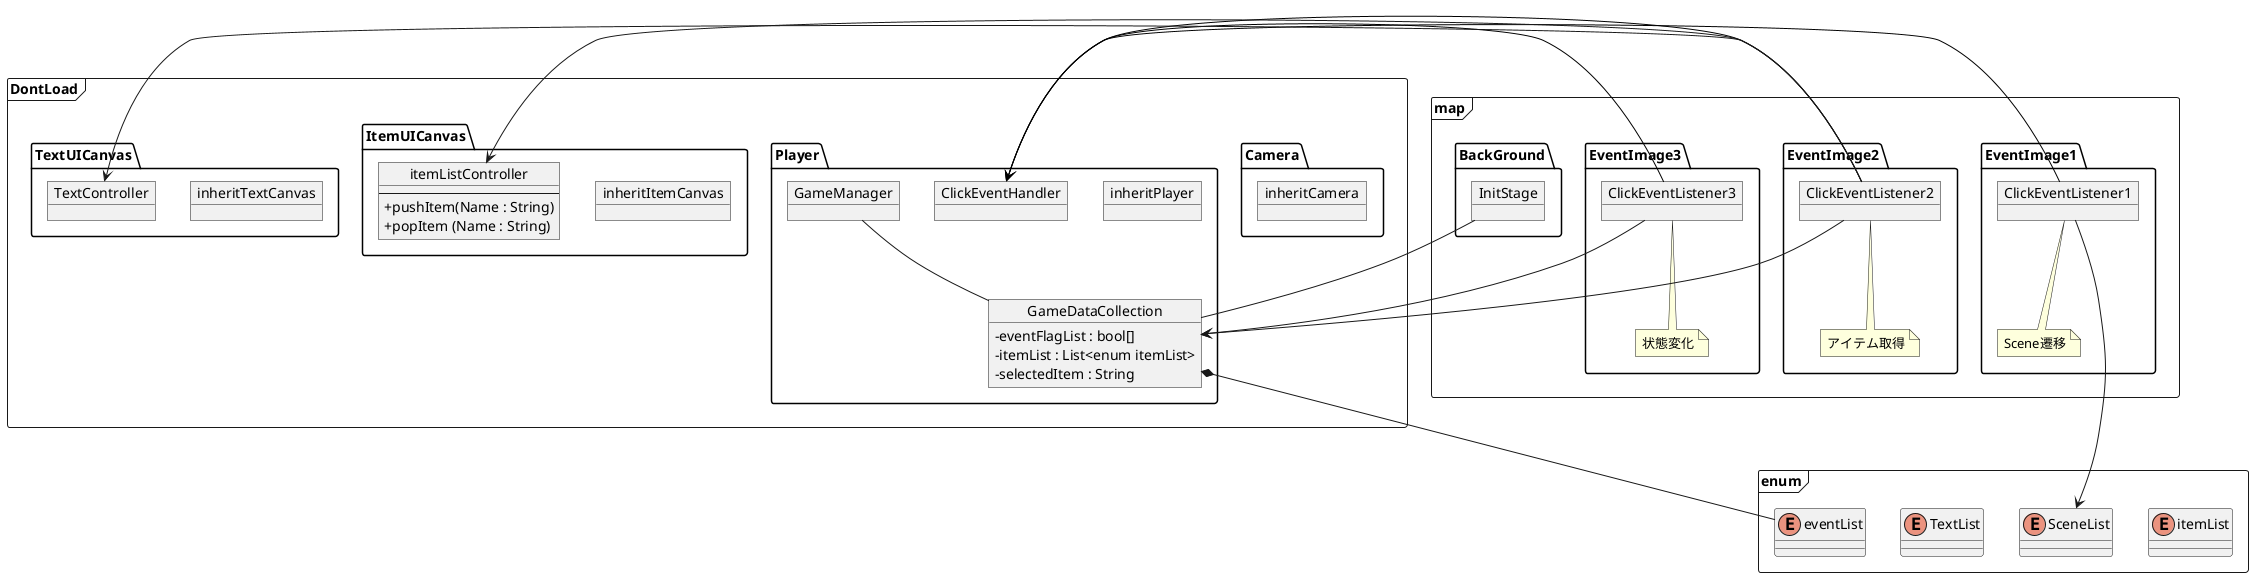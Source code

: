 @startuml
skinparam classAttributeIconSize 0
    frame DontLoad{
        package Camera {
            object inheritCamera
        }
        package Player {
            object inheritPlayer
            object ClickEventHandler
            object GameDataCollection{
                - eventFlagList : bool[] 
                - itemList : List<enum itemList> 
                - selectedItem : String
            }
            object GameManager
        }
        'アイテムUI
        package ItemUICanvas{
            object inheritItemCanvas
            object itemListController{
                --
                + pushItem(Name : String)
                + popItem (Name : String)
            }
        }

        package TextUICanvas{
            object inheritTextCanvas
            object TextController
        }
    }
    frame map{
        package BackGround{
            object InitStage
        }
        package EventImage1{
            object ClickEventListener1
            note bottom: Scene遷移
        }
        package EventImage2{
            object ClickEventListener2
            note bottom: アイテム取得
        }
        package EventImage3{
            object ClickEventListener3
            note bottom: 状態変化
        }
    }

    frame enum{
        enum itemList
        enum eventList
        enum TextList
        enum SceneList
    }



    ClickEventHandler <-[#Black]-- ClickEventListener1
    ClickEventHandler <-[#Black]-- ClickEventListener2
    ClickEventHandler <--[#Black]- ClickEventListener3




    ClickEventListener1 --> SceneList
    ClickEventListener2 --> GameDataCollection
    ClickEventListener2 ---> itemListController
    ClickEventListener3 --> GameDataCollection

    ClickEventListener2 ---> TextController

    InitStage -- GameDataCollection



    GameManager -- GameDataCollection
    GameDataCollection *--- eventList

@enduml